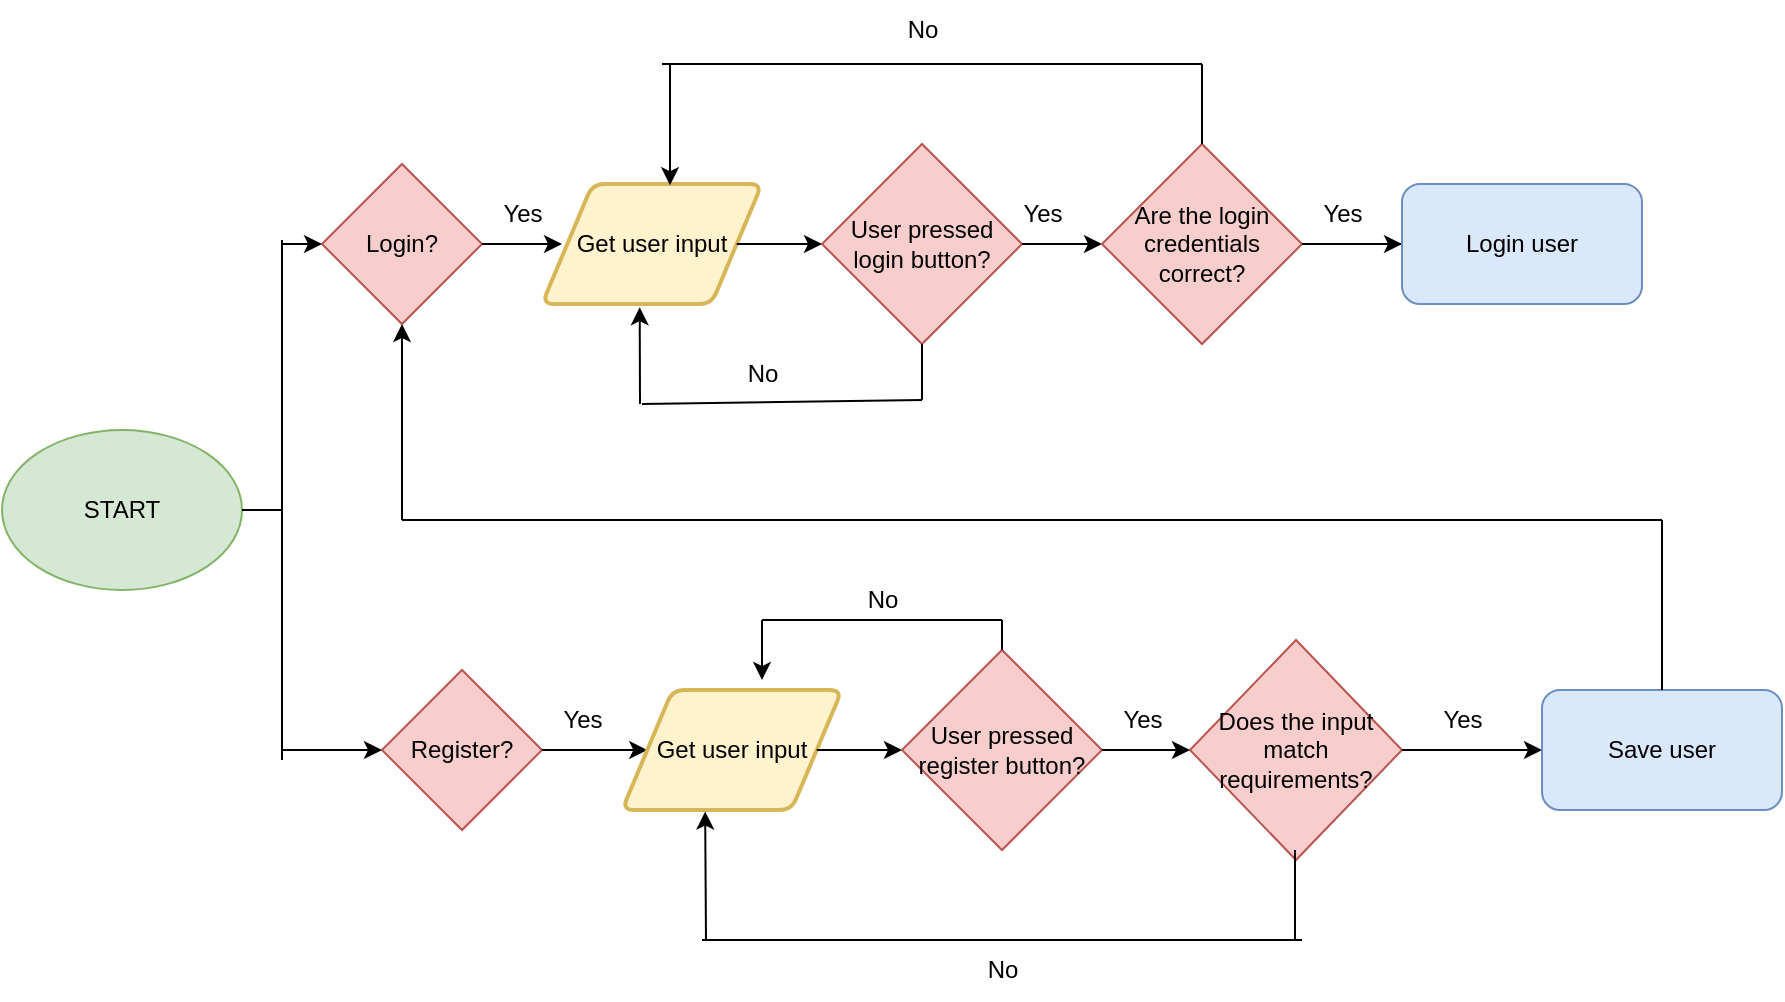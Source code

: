 <mxfile version="22.1.18" type="device">
  <diagram name="Pagină-1" id="V5rqHSUq7ZN9gpSWgNwN">
    <mxGraphModel dx="1050" dy="565" grid="1" gridSize="10" guides="1" tooltips="1" connect="1" arrows="1" fold="1" page="1" pageScale="1" pageWidth="827" pageHeight="1169" math="0" shadow="0">
      <root>
        <mxCell id="0" />
        <mxCell id="1" parent="0" />
        <mxCell id="oAYUSQQDtiqTOWXMp1c0-1" value="START" style="ellipse;whiteSpace=wrap;html=1;fillColor=#d5e8d4;strokeColor=#82b366;" parent="1" vertex="1">
          <mxGeometry y="255" width="120" height="80" as="geometry" />
        </mxCell>
        <mxCell id="oAYUSQQDtiqTOWXMp1c0-2" value="Login?" style="rhombus;whiteSpace=wrap;html=1;fillColor=#f8cecc;strokeColor=#b85450;" parent="1" vertex="1">
          <mxGeometry x="160" y="122" width="80" height="80" as="geometry" />
        </mxCell>
        <mxCell id="oAYUSQQDtiqTOWXMp1c0-8" value="" style="endArrow=none;html=1;rounded=0;" parent="1" edge="1">
          <mxGeometry width="50" height="50" relative="1" as="geometry">
            <mxPoint x="140" y="300" as="sourcePoint" />
            <mxPoint x="140" y="160" as="targetPoint" />
          </mxGeometry>
        </mxCell>
        <mxCell id="oAYUSQQDtiqTOWXMp1c0-9" value="" style="endArrow=none;html=1;rounded=0;" parent="1" edge="1">
          <mxGeometry width="50" height="50" relative="1" as="geometry">
            <mxPoint x="140" y="420" as="sourcePoint" />
            <mxPoint x="140" y="300" as="targetPoint" />
          </mxGeometry>
        </mxCell>
        <mxCell id="oAYUSQQDtiqTOWXMp1c0-12" value="" style="endArrow=classic;html=1;rounded=0;entryX=0;entryY=0.5;entryDx=0;entryDy=0;" parent="1" target="oAYUSQQDtiqTOWXMp1c0-2" edge="1">
          <mxGeometry width="50" height="50" relative="1" as="geometry">
            <mxPoint x="140" y="162" as="sourcePoint" />
            <mxPoint x="440" y="352" as="targetPoint" />
          </mxGeometry>
        </mxCell>
        <mxCell id="oAYUSQQDtiqTOWXMp1c0-13" value="" style="endArrow=classic;html=1;rounded=0;exitX=1;exitY=0.5;exitDx=0;exitDy=0;" parent="1" source="oAYUSQQDtiqTOWXMp1c0-2" edge="1">
          <mxGeometry width="50" height="50" relative="1" as="geometry">
            <mxPoint x="390" y="402" as="sourcePoint" />
            <mxPoint x="280" y="162" as="targetPoint" />
          </mxGeometry>
        </mxCell>
        <mxCell id="oAYUSQQDtiqTOWXMp1c0-18" value="Yes" style="text;html=1;align=center;verticalAlign=middle;resizable=0;points=[];autosize=1;strokeColor=none;fillColor=none;" parent="1" vertex="1">
          <mxGeometry x="240" y="132" width="40" height="30" as="geometry" />
        </mxCell>
        <mxCell id="oAYUSQQDtiqTOWXMp1c0-27" value="Get user input" style="shape=parallelogram;html=1;strokeWidth=2;perimeter=parallelogramPerimeter;whiteSpace=wrap;rounded=1;arcSize=12;size=0.23;fillColor=#fff2cc;strokeColor=#d6b656;" parent="1" vertex="1">
          <mxGeometry x="270" y="132" width="110" height="60" as="geometry" />
        </mxCell>
        <mxCell id="oAYUSQQDtiqTOWXMp1c0-28" value="User pressed login button?" style="rhombus;whiteSpace=wrap;html=1;fillColor=#f8cecc;strokeColor=#b85450;" parent="1" vertex="1">
          <mxGeometry x="410" y="112" width="100" height="100" as="geometry" />
        </mxCell>
        <mxCell id="oAYUSQQDtiqTOWXMp1c0-29" value="" style="endArrow=classic;html=1;rounded=0;exitX=1;exitY=0.5;exitDx=0;exitDy=0;entryX=0;entryY=0.5;entryDx=0;entryDy=0;" parent="1" source="oAYUSQQDtiqTOWXMp1c0-27" target="oAYUSQQDtiqTOWXMp1c0-28" edge="1">
          <mxGeometry width="50" height="50" relative="1" as="geometry">
            <mxPoint x="390" y="302" as="sourcePoint" />
            <mxPoint x="440" y="252" as="targetPoint" />
          </mxGeometry>
        </mxCell>
        <mxCell id="oAYUSQQDtiqTOWXMp1c0-30" value="" style="endArrow=none;html=1;rounded=0;entryX=0.5;entryY=1;entryDx=0;entryDy=0;" parent="1" target="oAYUSQQDtiqTOWXMp1c0-28" edge="1">
          <mxGeometry width="50" height="50" relative="1" as="geometry">
            <mxPoint x="460" y="240" as="sourcePoint" />
            <mxPoint x="440" y="252" as="targetPoint" />
          </mxGeometry>
        </mxCell>
        <mxCell id="oAYUSQQDtiqTOWXMp1c0-31" value="" style="endArrow=classic;html=1;rounded=0;entryX=0.444;entryY=1.027;entryDx=0;entryDy=0;entryPerimeter=0;" parent="1" target="oAYUSQQDtiqTOWXMp1c0-27" edge="1">
          <mxGeometry width="50" height="50" relative="1" as="geometry">
            <mxPoint x="319" y="242" as="sourcePoint" />
            <mxPoint x="440" y="252" as="targetPoint" />
          </mxGeometry>
        </mxCell>
        <mxCell id="oAYUSQQDtiqTOWXMp1c0-32" value="" style="endArrow=none;html=1;rounded=0;" parent="1" edge="1">
          <mxGeometry width="50" height="50" relative="1" as="geometry">
            <mxPoint x="320" y="242" as="sourcePoint" />
            <mxPoint x="460" y="240" as="targetPoint" />
          </mxGeometry>
        </mxCell>
        <mxCell id="oAYUSQQDtiqTOWXMp1c0-34" value="No" style="text;html=1;align=center;verticalAlign=middle;resizable=0;points=[];autosize=1;strokeColor=none;fillColor=none;" parent="1" vertex="1">
          <mxGeometry x="360" y="212" width="40" height="30" as="geometry" />
        </mxCell>
        <mxCell id="oAYUSQQDtiqTOWXMp1c0-36" value="" style="endArrow=classic;html=1;rounded=0;exitX=1;exitY=0.5;exitDx=0;exitDy=0;entryX=0;entryY=0.5;entryDx=0;entryDy=0;" parent="1" source="oAYUSQQDtiqTOWXMp1c0-28" edge="1">
          <mxGeometry width="50" height="50" relative="1" as="geometry">
            <mxPoint x="390" y="302" as="sourcePoint" />
            <mxPoint x="550" y="162" as="targetPoint" />
          </mxGeometry>
        </mxCell>
        <mxCell id="oAYUSQQDtiqTOWXMp1c0-37" value="Yes" style="text;html=1;align=center;verticalAlign=middle;resizable=0;points=[];autosize=1;strokeColor=none;fillColor=none;" parent="1" vertex="1">
          <mxGeometry x="500" y="132" width="40" height="30" as="geometry" />
        </mxCell>
        <mxCell id="oAYUSQQDtiqTOWXMp1c0-38" value="" style="endArrow=classic;html=1;rounded=0;exitX=1;exitY=0.5;exitDx=0;exitDy=0;" parent="1" edge="1">
          <mxGeometry width="50" height="50" relative="1" as="geometry">
            <mxPoint x="670" y="162" as="sourcePoint" />
            <mxPoint x="710" y="162" as="targetPoint" />
          </mxGeometry>
        </mxCell>
        <mxCell id="oAYUSQQDtiqTOWXMp1c0-39" value="Are the login credentials correct?" style="rhombus;whiteSpace=wrap;html=1;fillColor=#f8cecc;strokeColor=#b85450;" parent="1" vertex="1">
          <mxGeometry x="550" y="112" width="100" height="100" as="geometry" />
        </mxCell>
        <mxCell id="oAYUSQQDtiqTOWXMp1c0-40" value="" style="endArrow=none;html=1;rounded=0;entryX=0.5;entryY=0;entryDx=0;entryDy=0;" parent="1" target="oAYUSQQDtiqTOWXMp1c0-39" edge="1">
          <mxGeometry width="50" height="50" relative="1" as="geometry">
            <mxPoint x="600" y="72" as="sourcePoint" />
            <mxPoint x="600" y="252" as="targetPoint" />
          </mxGeometry>
        </mxCell>
        <mxCell id="oAYUSQQDtiqTOWXMp1c0-42" value="" style="endArrow=classic;html=1;rounded=0;entryX=0.582;entryY=0.01;entryDx=0;entryDy=0;entryPerimeter=0;" parent="1" target="oAYUSQQDtiqTOWXMp1c0-27" edge="1">
          <mxGeometry width="50" height="50" relative="1" as="geometry">
            <mxPoint x="334" y="72" as="sourcePoint" />
            <mxPoint x="600" y="252" as="targetPoint" />
          </mxGeometry>
        </mxCell>
        <mxCell id="oAYUSQQDtiqTOWXMp1c0-43" value="" style="endArrow=none;html=1;rounded=0;" parent="1" edge="1">
          <mxGeometry width="50" height="50" relative="1" as="geometry">
            <mxPoint x="330" y="72" as="sourcePoint" />
            <mxPoint x="600" y="72" as="targetPoint" />
          </mxGeometry>
        </mxCell>
        <mxCell id="oAYUSQQDtiqTOWXMp1c0-44" value="No" style="text;html=1;align=center;verticalAlign=middle;resizable=0;points=[];autosize=1;strokeColor=none;fillColor=none;" parent="1" vertex="1">
          <mxGeometry x="440" y="40" width="40" height="30" as="geometry" />
        </mxCell>
        <mxCell id="oAYUSQQDtiqTOWXMp1c0-45" value="" style="endArrow=classic;html=1;rounded=0;exitX=1;exitY=0.5;exitDx=0;exitDy=0;" parent="1" source="oAYUSQQDtiqTOWXMp1c0-39" edge="1">
          <mxGeometry width="50" height="50" relative="1" as="geometry">
            <mxPoint x="390" y="302" as="sourcePoint" />
            <mxPoint x="700" y="162" as="targetPoint" />
          </mxGeometry>
        </mxCell>
        <mxCell id="oAYUSQQDtiqTOWXMp1c0-46" value="Yes" style="text;html=1;align=center;verticalAlign=middle;resizable=0;points=[];autosize=1;strokeColor=none;fillColor=none;" parent="1" vertex="1">
          <mxGeometry x="650" y="132" width="40" height="30" as="geometry" />
        </mxCell>
        <mxCell id="oAYUSQQDtiqTOWXMp1c0-47" value="Login user" style="rounded=1;whiteSpace=wrap;html=1;fillColor=#dae8fc;strokeColor=#6c8ebf;" parent="1" vertex="1">
          <mxGeometry x="700" y="132" width="120" height="60" as="geometry" />
        </mxCell>
        <mxCell id="oAYUSQQDtiqTOWXMp1c0-160" value="Register?" style="rhombus;whiteSpace=wrap;html=1;fillColor=#f8cecc;strokeColor=#b85450;" parent="1" vertex="1">
          <mxGeometry x="190" y="375" width="80" height="80" as="geometry" />
        </mxCell>
        <mxCell id="oAYUSQQDtiqTOWXMp1c0-161" value="" style="endArrow=classic;html=1;rounded=0;exitX=1;exitY=0.5;exitDx=0;exitDy=0;entryX=0;entryY=0.5;entryDx=0;entryDy=0;" parent="1" edge="1" target="oAYUSQQDtiqTOWXMp1c0-163">
          <mxGeometry width="50" height="50" relative="1" as="geometry">
            <mxPoint x="270" y="415" as="sourcePoint" />
            <mxPoint x="300" y="415" as="targetPoint" />
          </mxGeometry>
        </mxCell>
        <mxCell id="oAYUSQQDtiqTOWXMp1c0-162" value="Yes" style="text;html=1;align=center;verticalAlign=middle;resizable=0;points=[];autosize=1;strokeColor=none;fillColor=none;" parent="1" vertex="1">
          <mxGeometry x="270" y="385" width="40" height="30" as="geometry" />
        </mxCell>
        <mxCell id="oAYUSQQDtiqTOWXMp1c0-163" value="Get user input" style="shape=parallelogram;html=1;strokeWidth=2;perimeter=parallelogramPerimeter;whiteSpace=wrap;rounded=1;arcSize=12;size=0.23;fillColor=#fff2cc;strokeColor=#d6b656;" parent="1" vertex="1">
          <mxGeometry x="310" y="385" width="110" height="60" as="geometry" />
        </mxCell>
        <mxCell id="oAYUSQQDtiqTOWXMp1c0-164" value="Does the input match requirements?" style="rhombus;whiteSpace=wrap;html=1;fillColor=#f8cecc;strokeColor=#b85450;" parent="1" vertex="1">
          <mxGeometry x="594" y="360" width="106" height="110" as="geometry" />
        </mxCell>
        <mxCell id="oAYUSQQDtiqTOWXMp1c0-165" value="" style="endArrow=classic;html=1;rounded=0;exitX=1;exitY=0.5;exitDx=0;exitDy=0;" parent="1" source="oAYUSQQDtiqTOWXMp1c0-163" edge="1">
          <mxGeometry width="50" height="50" relative="1" as="geometry">
            <mxPoint x="427.35" y="415" as="sourcePoint" />
            <mxPoint x="450" y="415" as="targetPoint" />
          </mxGeometry>
        </mxCell>
        <mxCell id="oAYUSQQDtiqTOWXMp1c0-168" value="" style="endArrow=classic;html=1;rounded=0;entryX=0.378;entryY=1.013;entryDx=0;entryDy=0;entryPerimeter=0;" parent="1" target="oAYUSQQDtiqTOWXMp1c0-163" edge="1">
          <mxGeometry width="50" height="50" relative="1" as="geometry">
            <mxPoint x="352" y="510" as="sourcePoint" />
            <mxPoint x="385" y="445" as="targetPoint" />
          </mxGeometry>
        </mxCell>
        <mxCell id="oAYUSQQDtiqTOWXMp1c0-176" value="No" style="text;html=1;align=center;verticalAlign=middle;resizable=0;points=[];autosize=1;strokeColor=none;fillColor=none;" parent="1" vertex="1">
          <mxGeometry x="480" y="510" width="40" height="30" as="geometry" />
        </mxCell>
        <mxCell id="oAYUSQQDtiqTOWXMp1c0-197" value="" style="endArrow=none;html=1;rounded=0;" parent="1" edge="1">
          <mxGeometry width="50" height="50" relative="1" as="geometry">
            <mxPoint x="646.5" y="465" as="sourcePoint" />
            <mxPoint x="646.5" y="510" as="targetPoint" />
          </mxGeometry>
        </mxCell>
        <mxCell id="oAYUSQQDtiqTOWXMp1c0-198" value="" style="endArrow=none;html=1;rounded=0;" parent="1" edge="1">
          <mxGeometry width="50" height="50" relative="1" as="geometry">
            <mxPoint x="650" y="510" as="sourcePoint" />
            <mxPoint x="350" y="510" as="targetPoint" />
          </mxGeometry>
        </mxCell>
        <mxCell id="oAYUSQQDtiqTOWXMp1c0-201" value="Yes" style="text;html=1;align=center;verticalAlign=middle;resizable=0;points=[];autosize=1;strokeColor=none;fillColor=none;" parent="1" vertex="1">
          <mxGeometry x="710" y="385" width="40" height="30" as="geometry" />
        </mxCell>
        <mxCell id="K8RiIWE-4sEaVeJFsYUw-1" value="" style="endArrow=none;html=1;rounded=0;exitX=1;exitY=0.5;exitDx=0;exitDy=0;" edge="1" parent="1" source="oAYUSQQDtiqTOWXMp1c0-1">
          <mxGeometry width="50" height="50" relative="1" as="geometry">
            <mxPoint x="360" y="270" as="sourcePoint" />
            <mxPoint x="140" y="295" as="targetPoint" />
          </mxGeometry>
        </mxCell>
        <mxCell id="K8RiIWE-4sEaVeJFsYUw-3" value="" style="endArrow=classic;html=1;rounded=0;entryX=0;entryY=0.5;entryDx=0;entryDy=0;" edge="1" parent="1" target="oAYUSQQDtiqTOWXMp1c0-160">
          <mxGeometry width="50" height="50" relative="1" as="geometry">
            <mxPoint x="140" y="415" as="sourcePoint" />
            <mxPoint x="380" y="280" as="targetPoint" />
          </mxGeometry>
        </mxCell>
        <mxCell id="K8RiIWE-4sEaVeJFsYUw-4" value="" style="endArrow=none;html=1;rounded=0;" edge="1" parent="1">
          <mxGeometry width="50" height="50" relative="1" as="geometry">
            <mxPoint x="140" y="410" as="sourcePoint" />
            <mxPoint x="140" y="410" as="targetPoint" />
          </mxGeometry>
        </mxCell>
        <mxCell id="K8RiIWE-4sEaVeJFsYUw-5" value="" style="endArrow=classic;html=1;rounded=0;exitX=1;exitY=0.5;exitDx=0;exitDy=0;entryX=0;entryY=0.5;entryDx=0;entryDy=0;" edge="1" parent="1" source="oAYUSQQDtiqTOWXMp1c0-164" target="K8RiIWE-4sEaVeJFsYUw-6">
          <mxGeometry width="50" height="50" relative="1" as="geometry">
            <mxPoint x="550" y="330" as="sourcePoint" />
            <mxPoint x="640" y="415" as="targetPoint" />
          </mxGeometry>
        </mxCell>
        <mxCell id="K8RiIWE-4sEaVeJFsYUw-6" value="Save user" style="rounded=1;whiteSpace=wrap;html=1;fillColor=#dae8fc;strokeColor=#6c8ebf;" vertex="1" parent="1">
          <mxGeometry x="770" y="385" width="120" height="60" as="geometry" />
        </mxCell>
        <mxCell id="K8RiIWE-4sEaVeJFsYUw-7" value="" style="endArrow=none;html=1;rounded=0;exitX=0.5;exitY=0;exitDx=0;exitDy=0;" edge="1" parent="1" source="K8RiIWE-4sEaVeJFsYUw-6">
          <mxGeometry width="50" height="50" relative="1" as="geometry">
            <mxPoint x="550" y="330" as="sourcePoint" />
            <mxPoint x="830" y="300" as="targetPoint" />
          </mxGeometry>
        </mxCell>
        <mxCell id="K8RiIWE-4sEaVeJFsYUw-9" value="" style="endArrow=none;html=1;rounded=0;" edge="1" parent="1">
          <mxGeometry width="50" height="50" relative="1" as="geometry">
            <mxPoint x="200" y="300" as="sourcePoint" />
            <mxPoint x="830" y="300" as="targetPoint" />
          </mxGeometry>
        </mxCell>
        <mxCell id="K8RiIWE-4sEaVeJFsYUw-10" value="" style="endArrow=classic;html=1;rounded=0;entryX=0.5;entryY=1;entryDx=0;entryDy=0;" edge="1" parent="1" target="oAYUSQQDtiqTOWXMp1c0-2">
          <mxGeometry width="50" height="50" relative="1" as="geometry">
            <mxPoint x="200" y="300" as="sourcePoint" />
            <mxPoint x="600" y="280" as="targetPoint" />
          </mxGeometry>
        </mxCell>
        <mxCell id="K8RiIWE-4sEaVeJFsYUw-11" value="User pressed register button?" style="rhombus;whiteSpace=wrap;html=1;fillColor=#f8cecc;strokeColor=#b85450;" vertex="1" parent="1">
          <mxGeometry x="450" y="365" width="100" height="100" as="geometry" />
        </mxCell>
        <mxCell id="K8RiIWE-4sEaVeJFsYUw-12" value="" style="endArrow=classic;html=1;rounded=0;exitX=1;exitY=0.5;exitDx=0;exitDy=0;entryX=0;entryY=0.5;entryDx=0;entryDy=0;" edge="1" parent="1" source="K8RiIWE-4sEaVeJFsYUw-11" target="oAYUSQQDtiqTOWXMp1c0-164">
          <mxGeometry width="50" height="50" relative="1" as="geometry">
            <mxPoint x="410" y="330" as="sourcePoint" />
            <mxPoint x="460" y="280" as="targetPoint" />
          </mxGeometry>
        </mxCell>
        <mxCell id="K8RiIWE-4sEaVeJFsYUw-13" value="Yes" style="text;html=1;align=center;verticalAlign=middle;resizable=0;points=[];autosize=1;strokeColor=none;fillColor=none;" vertex="1" parent="1">
          <mxGeometry x="550" y="385" width="40" height="30" as="geometry" />
        </mxCell>
        <mxCell id="K8RiIWE-4sEaVeJFsYUw-14" value="No&lt;br&gt;" style="text;html=1;align=center;verticalAlign=middle;resizable=0;points=[];autosize=1;strokeColor=none;fillColor=none;" vertex="1" parent="1">
          <mxGeometry x="420" y="325" width="40" height="30" as="geometry" />
        </mxCell>
        <mxCell id="K8RiIWE-4sEaVeJFsYUw-18" value="" style="endArrow=none;html=1;rounded=0;exitX=0.5;exitY=0;exitDx=0;exitDy=0;" edge="1" parent="1" source="K8RiIWE-4sEaVeJFsYUw-11">
          <mxGeometry width="50" height="50" relative="1" as="geometry">
            <mxPoint x="410" y="330" as="sourcePoint" />
            <mxPoint x="500" y="350" as="targetPoint" />
          </mxGeometry>
        </mxCell>
        <mxCell id="K8RiIWE-4sEaVeJFsYUw-22" value="" style="endArrow=none;html=1;rounded=0;" edge="1" parent="1">
          <mxGeometry width="50" height="50" relative="1" as="geometry">
            <mxPoint x="500" y="350" as="sourcePoint" />
            <mxPoint x="380" y="350" as="targetPoint" />
          </mxGeometry>
        </mxCell>
        <mxCell id="K8RiIWE-4sEaVeJFsYUw-23" value="" style="endArrow=classic;html=1;rounded=0;" edge="1" parent="1">
          <mxGeometry width="50" height="50" relative="1" as="geometry">
            <mxPoint x="380" y="350" as="sourcePoint" />
            <mxPoint x="380" y="380" as="targetPoint" />
          </mxGeometry>
        </mxCell>
      </root>
    </mxGraphModel>
  </diagram>
</mxfile>
